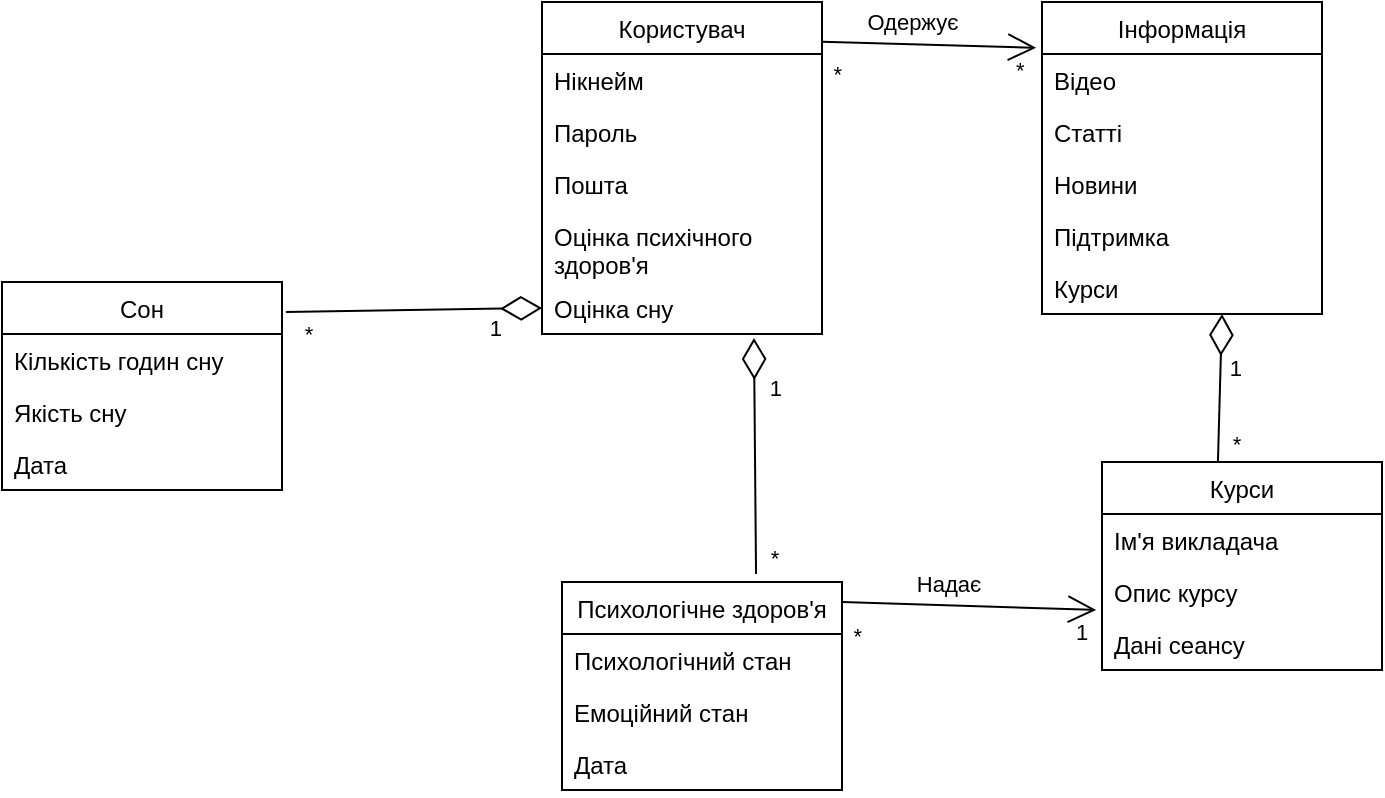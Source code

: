 <mxfile version="20.4.0" type="github"><diagram id="mCyr1kptdM3YggUfpTlr" name="Page-1"><mxGraphModel dx="1662" dy="1862" grid="1" gridSize="10" guides="1" tooltips="1" connect="1" arrows="1" fold="1" page="1" pageScale="1" pageWidth="850" pageHeight="1100" math="0" shadow="0"><root><mxCell id="0"/><mxCell id="1" parent="0"/><mxCell id="PgPLIks2DuXTOB3lS5mg-1" value="Користувач" style="swimlane;fontStyle=0;childLayout=stackLayout;horizontal=1;startSize=26;fillColor=none;horizontalStack=0;resizeParent=1;resizeParentMax=0;resizeLast=0;collapsible=1;marginBottom=0;" parent="1" vertex="1"><mxGeometry x="310" y="-440" width="140" height="166" as="geometry"><mxRectangle x="260" y="-440" width="100" height="30" as="alternateBounds"/></mxGeometry></mxCell><mxCell id="PgPLIks2DuXTOB3lS5mg-2" value="Нікнейм " style="text;strokeColor=none;fillColor=none;align=left;verticalAlign=top;spacingLeft=4;spacingRight=4;overflow=hidden;rotatable=0;points=[[0,0.5],[1,0.5]];portConstraint=eastwest;" parent="PgPLIks2DuXTOB3lS5mg-1" vertex="1"><mxGeometry y="26" width="140" height="26" as="geometry"/></mxCell><mxCell id="PgPLIks2DuXTOB3lS5mg-3" value="Пароль" style="text;strokeColor=none;fillColor=none;align=left;verticalAlign=top;spacingLeft=4;spacingRight=4;overflow=hidden;rotatable=0;points=[[0,0.5],[1,0.5]];portConstraint=eastwest;" parent="PgPLIks2DuXTOB3lS5mg-1" vertex="1"><mxGeometry y="52" width="140" height="26" as="geometry"/></mxCell><mxCell id="PgPLIks2DuXTOB3lS5mg-4" value="Пошта " style="text;strokeColor=none;fillColor=none;align=left;verticalAlign=top;spacingLeft=4;spacingRight=4;overflow=hidden;rotatable=0;points=[[0,0.5],[1,0.5]];portConstraint=eastwest;" parent="PgPLIks2DuXTOB3lS5mg-1" vertex="1"><mxGeometry y="78" width="140" height="26" as="geometry"/></mxCell><mxCell id="PgPLIks2DuXTOB3lS5mg-5" value="Оцінка психічного &#10;здоров'я" style="text;strokeColor=none;fillColor=none;align=left;verticalAlign=top;spacingLeft=4;spacingRight=4;overflow=hidden;rotatable=0;points=[[0,0.5],[1,0.5]];portConstraint=eastwest;" parent="PgPLIks2DuXTOB3lS5mg-1" vertex="1"><mxGeometry y="104" width="140" height="36" as="geometry"/></mxCell><mxCell id="PgPLIks2DuXTOB3lS5mg-6" value="Оцінка сну" style="text;strokeColor=none;fillColor=none;align=left;verticalAlign=top;spacingLeft=4;spacingRight=4;overflow=hidden;rotatable=0;points=[[0,0.5],[1,0.5]];portConstraint=eastwest;" parent="PgPLIks2DuXTOB3lS5mg-1" vertex="1"><mxGeometry y="140" width="140" height="26" as="geometry"/></mxCell><mxCell id="PgPLIks2DuXTOB3lS5mg-7" value="Сон" style="swimlane;fontStyle=0;childLayout=stackLayout;horizontal=1;startSize=26;fillColor=none;horizontalStack=0;resizeParent=1;resizeParentMax=0;resizeLast=0;collapsible=1;marginBottom=0;" parent="1" vertex="1"><mxGeometry x="40" y="-300" width="140" height="104" as="geometry"/></mxCell><mxCell id="PgPLIks2DuXTOB3lS5mg-8" value="Кількість годин сну" style="text;strokeColor=none;fillColor=none;align=left;verticalAlign=top;spacingLeft=4;spacingRight=4;overflow=hidden;rotatable=0;points=[[0,0.5],[1,0.5]];portConstraint=eastwest;" parent="PgPLIks2DuXTOB3lS5mg-7" vertex="1"><mxGeometry y="26" width="140" height="26" as="geometry"/></mxCell><mxCell id="PgPLIks2DuXTOB3lS5mg-9" value="Якість сну" style="text;strokeColor=none;fillColor=none;align=left;verticalAlign=top;spacingLeft=4;spacingRight=4;overflow=hidden;rotatable=0;points=[[0,0.5],[1,0.5]];portConstraint=eastwest;" parent="PgPLIks2DuXTOB3lS5mg-7" vertex="1"><mxGeometry y="52" width="140" height="26" as="geometry"/></mxCell><mxCell id="PgPLIks2DuXTOB3lS5mg-20" value="Дата" style="text;strokeColor=none;fillColor=none;align=left;verticalAlign=top;spacingLeft=4;spacingRight=4;overflow=hidden;rotatable=0;points=[[0,0.5],[1,0.5]];portConstraint=eastwest;" parent="PgPLIks2DuXTOB3lS5mg-7" vertex="1"><mxGeometry y="78" width="140" height="26" as="geometry"/></mxCell><mxCell id="PgPLIks2DuXTOB3lS5mg-13" value="Психологічне здоров'я" style="swimlane;fontStyle=0;childLayout=stackLayout;horizontal=1;startSize=26;fillColor=none;horizontalStack=0;resizeParent=1;resizeParentMax=0;resizeLast=0;collapsible=1;marginBottom=0;" parent="1" vertex="1"><mxGeometry x="320" y="-150" width="140" height="104" as="geometry"/></mxCell><mxCell id="PgPLIks2DuXTOB3lS5mg-14" value="Психологічний стан" style="text;strokeColor=none;fillColor=none;align=left;verticalAlign=top;spacingLeft=4;spacingRight=4;overflow=hidden;rotatable=0;points=[[0,0.5],[1,0.5]];portConstraint=eastwest;" parent="PgPLIks2DuXTOB3lS5mg-13" vertex="1"><mxGeometry y="26" width="140" height="26" as="geometry"/></mxCell><mxCell id="PgPLIks2DuXTOB3lS5mg-15" value="Емоційний стан" style="text;strokeColor=none;fillColor=none;align=left;verticalAlign=top;spacingLeft=4;spacingRight=4;overflow=hidden;rotatable=0;points=[[0,0.5],[1,0.5]];portConstraint=eastwest;" parent="PgPLIks2DuXTOB3lS5mg-13" vertex="1"><mxGeometry y="52" width="140" height="26" as="geometry"/></mxCell><mxCell id="PgPLIks2DuXTOB3lS5mg-18" value="Дата" style="text;strokeColor=none;fillColor=none;align=left;verticalAlign=top;spacingLeft=4;spacingRight=4;overflow=hidden;rotatable=0;points=[[0,0.5],[1,0.5]];portConstraint=eastwest;" parent="PgPLIks2DuXTOB3lS5mg-13" vertex="1"><mxGeometry y="78" width="140" height="26" as="geometry"/></mxCell><mxCell id="PgPLIks2DuXTOB3lS5mg-22" value="Інформація" style="swimlane;fontStyle=0;childLayout=stackLayout;horizontal=1;startSize=26;fillColor=none;horizontalStack=0;resizeParent=1;resizeParentMax=0;resizeLast=0;collapsible=1;marginBottom=0;" parent="1" vertex="1"><mxGeometry x="560" y="-440" width="140" height="156" as="geometry"/></mxCell><mxCell id="PgPLIks2DuXTOB3lS5mg-23" value="Відео" style="text;strokeColor=none;fillColor=none;align=left;verticalAlign=top;spacingLeft=4;spacingRight=4;overflow=hidden;rotatable=0;points=[[0,0.5],[1,0.5]];portConstraint=eastwest;" parent="PgPLIks2DuXTOB3lS5mg-22" vertex="1"><mxGeometry y="26" width="140" height="26" as="geometry"/></mxCell><mxCell id="PgPLIks2DuXTOB3lS5mg-24" value="Статті" style="text;strokeColor=none;fillColor=none;align=left;verticalAlign=top;spacingLeft=4;spacingRight=4;overflow=hidden;rotatable=0;points=[[0,0.5],[1,0.5]];portConstraint=eastwest;" parent="PgPLIks2DuXTOB3lS5mg-22" vertex="1"><mxGeometry y="52" width="140" height="26" as="geometry"/></mxCell><mxCell id="PgPLIks2DuXTOB3lS5mg-25" value="Новини " style="text;strokeColor=none;fillColor=none;align=left;verticalAlign=top;spacingLeft=4;spacingRight=4;overflow=hidden;rotatable=0;points=[[0,0.5],[1,0.5]];portConstraint=eastwest;" parent="PgPLIks2DuXTOB3lS5mg-22" vertex="1"><mxGeometry y="78" width="140" height="26" as="geometry"/></mxCell><mxCell id="PgPLIks2DuXTOB3lS5mg-26" value="Підтримка" style="text;strokeColor=none;fillColor=none;align=left;verticalAlign=top;spacingLeft=4;spacingRight=4;overflow=hidden;rotatable=0;points=[[0,0.5],[1,0.5]];portConstraint=eastwest;" parent="PgPLIks2DuXTOB3lS5mg-22" vertex="1"><mxGeometry y="104" width="140" height="26" as="geometry"/></mxCell><mxCell id="PgPLIks2DuXTOB3lS5mg-27" value="Курси" style="text;strokeColor=none;fillColor=none;align=left;verticalAlign=top;spacingLeft=4;spacingRight=4;overflow=hidden;rotatable=0;points=[[0,0.5],[1,0.5]];portConstraint=eastwest;" parent="PgPLIks2DuXTOB3lS5mg-22" vertex="1"><mxGeometry y="130" width="140" height="26" as="geometry"/></mxCell><mxCell id="PgPLIks2DuXTOB3lS5mg-28" value="Курси" style="swimlane;fontStyle=0;childLayout=stackLayout;horizontal=1;startSize=26;fillColor=none;horizontalStack=0;resizeParent=1;resizeParentMax=0;resizeLast=0;collapsible=1;marginBottom=0;" parent="1" vertex="1"><mxGeometry x="590" y="-210" width="140" height="104" as="geometry"/></mxCell><mxCell id="PgPLIks2DuXTOB3lS5mg-29" value="Ім'я викладача" style="text;strokeColor=none;fillColor=none;align=left;verticalAlign=top;spacingLeft=4;spacingRight=4;overflow=hidden;rotatable=0;points=[[0,0.5],[1,0.5]];portConstraint=eastwest;" parent="PgPLIks2DuXTOB3lS5mg-28" vertex="1"><mxGeometry y="26" width="140" height="26" as="geometry"/></mxCell><mxCell id="PgPLIks2DuXTOB3lS5mg-30" value="Опис курсу" style="text;strokeColor=none;fillColor=none;align=left;verticalAlign=top;spacingLeft=4;spacingRight=4;overflow=hidden;rotatable=0;points=[[0,0.5],[1,0.5]];portConstraint=eastwest;" parent="PgPLIks2DuXTOB3lS5mg-28" vertex="1"><mxGeometry y="52" width="140" height="26" as="geometry"/></mxCell><mxCell id="PgPLIks2DuXTOB3lS5mg-31" value="Дані сеансу" style="text;strokeColor=none;fillColor=none;align=left;verticalAlign=top;spacingLeft=4;spacingRight=4;overflow=hidden;rotatable=0;points=[[0,0.5],[1,0.5]];portConstraint=eastwest;" parent="PgPLIks2DuXTOB3lS5mg-28" vertex="1"><mxGeometry y="78" width="140" height="26" as="geometry"/></mxCell><mxCell id="PgPLIks2DuXTOB3lS5mg-36" value="" style="endArrow=none;html=1;endSize=12;startArrow=diamondThin;startSize=18;startFill=0;exitX=0;exitY=0.5;exitDx=0;exitDy=0;entryX=1.014;entryY=0.144;entryDx=0;entryDy=0;entryPerimeter=0;" parent="1" source="PgPLIks2DuXTOB3lS5mg-6" target="PgPLIks2DuXTOB3lS5mg-7" edge="1"><mxGeometry relative="1" as="geometry"><mxPoint x="310" y="-294" as="sourcePoint"/><mxPoint x="190" y="-284" as="targetPoint"/></mxGeometry></mxCell><mxCell id="PgPLIks2DuXTOB3lS5mg-37" value="1" style="edgeLabel;resizable=0;html=1;align=right;verticalAlign=top;" parent="PgPLIks2DuXTOB3lS5mg-36" connectable="0" vertex="1"><mxGeometry x="1" relative="1" as="geometry"><mxPoint x="108" y="-5" as="offset"/></mxGeometry></mxCell><mxCell id="PgPLIks2DuXTOB3lS5mg-38" value="*" style="edgeLabel;html=1;align=center;verticalAlign=middle;resizable=0;points=[];" parent="PgPLIks2DuXTOB3lS5mg-36" connectable="0" vertex="1"><mxGeometry x="0.764" y="5" relative="1" as="geometry"><mxPoint x="-4" y="6" as="offset"/></mxGeometry></mxCell><mxCell id="PgPLIks2DuXTOB3lS5mg-39" value="" style="endArrow=none;html=1;endSize=12;startArrow=diamondThin;startSize=18;startFill=0;exitX=0.757;exitY=1.077;exitDx=0;exitDy=0;entryX=0.693;entryY=-0.038;entryDx=0;entryDy=0;entryPerimeter=0;exitPerimeter=0;" parent="1" source="PgPLIks2DuXTOB3lS5mg-6" target="PgPLIks2DuXTOB3lS5mg-13" edge="1"><mxGeometry relative="1" as="geometry"><mxPoint x="420" y="-196" as="sourcePoint"/><mxPoint x="291.96" y="-194.024" as="targetPoint"/></mxGeometry></mxCell><mxCell id="PgPLIks2DuXTOB3lS5mg-40" value="1" style="edgeLabel;resizable=0;html=1;align=right;verticalAlign=top;" parent="PgPLIks2DuXTOB3lS5mg-39" connectable="0" vertex="1"><mxGeometry x="1" relative="1" as="geometry"><mxPoint x="13" y="-106" as="offset"/></mxGeometry></mxCell><mxCell id="PgPLIks2DuXTOB3lS5mg-41" value="*" style="edgeLabel;html=1;align=center;verticalAlign=middle;resizable=0;points=[];" parent="PgPLIks2DuXTOB3lS5mg-39" connectable="0" vertex="1"><mxGeometry x="0.764" y="5" relative="1" as="geometry"><mxPoint x="4" y="6" as="offset"/></mxGeometry></mxCell><mxCell id="PgPLIks2DuXTOB3lS5mg-53" value="" style="endArrow=none;html=1;startSize=12;startArrow=open;startFill=0;entryX=1;entryY=0.12;entryDx=0;entryDy=0;exitX=-0.021;exitY=0.147;exitDx=0;exitDy=0;entryPerimeter=0;exitPerimeter=0;" parent="1" source="PgPLIks2DuXTOB3lS5mg-22" target="PgPLIks2DuXTOB3lS5mg-1" edge="1"><mxGeometry relative="1" as="geometry"><mxPoint x="550" y="-396" as="sourcePoint"/><mxPoint x="450" y="-400" as="targetPoint"/></mxGeometry></mxCell><mxCell id="PgPLIks2DuXTOB3lS5mg-54" value="*" style="edgeLabel;resizable=0;html=1;align=left;verticalAlign=bottom;" parent="PgPLIks2DuXTOB3lS5mg-53" connectable="0" vertex="1"><mxGeometry x="-1" relative="1" as="geometry"><mxPoint x="-12" y="20" as="offset"/></mxGeometry></mxCell><mxCell id="PgPLIks2DuXTOB3lS5mg-55" value="*" style="edgeLabel;resizable=0;html=1;align=right;verticalAlign=bottom;" parent="PgPLIks2DuXTOB3lS5mg-53" connectable="0" vertex="1"><mxGeometry x="1" relative="1" as="geometry"><mxPoint x="10" y="25" as="offset"/></mxGeometry></mxCell><mxCell id="PgPLIks2DuXTOB3lS5mg-56" value="Одержує" style="edgeLabel;html=1;align=center;verticalAlign=middle;resizable=0;points=[];" parent="PgPLIks2DuXTOB3lS5mg-53" connectable="0" vertex="1"><mxGeometry x="0.17" y="2" relative="1" as="geometry"><mxPoint y="-13" as="offset"/></mxGeometry></mxCell><mxCell id="Teykdqsi-2C_3tHnbB7r-9" value="" style="endArrow=none;html=1;startSize=12;startArrow=open;startFill=0;entryX=1;entryY=0.12;entryDx=0;entryDy=0;exitX=-0.021;exitY=0.846;exitDx=0;exitDy=0;entryPerimeter=0;exitPerimeter=0;" parent="1" source="PgPLIks2DuXTOB3lS5mg-30" edge="1"><mxGeometry relative="1" as="geometry"><mxPoint x="567.06" y="-136.988" as="sourcePoint"/><mxPoint x="460" y="-140.0" as="targetPoint"/><Array as="points"/></mxGeometry></mxCell><mxCell id="Teykdqsi-2C_3tHnbB7r-10" value="1" style="edgeLabel;resizable=0;html=1;align=left;verticalAlign=bottom;" parent="Teykdqsi-2C_3tHnbB7r-9" connectable="0" vertex="1"><mxGeometry x="-1" relative="1" as="geometry"><mxPoint x="-12" y="20" as="offset"/></mxGeometry></mxCell><mxCell id="Teykdqsi-2C_3tHnbB7r-11" value="*" style="edgeLabel;resizable=0;html=1;align=right;verticalAlign=bottom;" parent="Teykdqsi-2C_3tHnbB7r-9" connectable="0" vertex="1"><mxGeometry x="1" relative="1" as="geometry"><mxPoint x="10" y="25" as="offset"/></mxGeometry></mxCell><mxCell id="Teykdqsi-2C_3tHnbB7r-12" value="&lt;span style=&quot;color: rgb(0, 0, 0); font-family: Helvetica; font-size: 11px; font-style: normal; font-variant-ligatures: normal; font-variant-caps: normal; font-weight: 400; letter-spacing: normal; orphans: 2; text-align: center; text-indent: 0px; text-transform: none; widows: 2; word-spacing: 0px; -webkit-text-stroke-width: 0px; background-color: rgb(255, 255, 255); text-decoration-thickness: initial; text-decoration-style: initial; text-decoration-color: initial; float: none; display: inline !important;&quot;&gt;Надає&lt;/span&gt;" style="edgeLabel;html=1;align=center;verticalAlign=middle;resizable=0;points=[];" parent="Teykdqsi-2C_3tHnbB7r-9" connectable="0" vertex="1"><mxGeometry x="0.17" y="2" relative="1" as="geometry"><mxPoint y="-13" as="offset"/></mxGeometry></mxCell><mxCell id="slu6-2ICBh9xhw9vvJa8-1" value="" style="endArrow=none;html=1;endSize=12;startArrow=diamondThin;startSize=18;startFill=0;entryX=0.414;entryY=0;entryDx=0;entryDy=0;entryPerimeter=0;" parent="1" target="PgPLIks2DuXTOB3lS5mg-28" edge="1"><mxGeometry relative="1" as="geometry"><mxPoint x="650" y="-284" as="sourcePoint"/><mxPoint x="650.04" y="-220.002" as="targetPoint"/></mxGeometry></mxCell><mxCell id="slu6-2ICBh9xhw9vvJa8-2" value="1" style="edgeLabel;resizable=0;html=1;align=right;verticalAlign=top;" parent="slu6-2ICBh9xhw9vvJa8-1" connectable="0" vertex="1"><mxGeometry x="1" relative="1" as="geometry"><mxPoint x="13" y="-60" as="offset"/></mxGeometry></mxCell><mxCell id="slu6-2ICBh9xhw9vvJa8-3" value="*" style="edgeLabel;html=1;align=center;verticalAlign=middle;resizable=0;points=[];" parent="slu6-2ICBh9xhw9vvJa8-1" connectable="0" vertex="1"><mxGeometry x="0.764" y="5" relative="1" as="geometry"><mxPoint x="4" y="-1" as="offset"/></mxGeometry></mxCell></root></mxGraphModel></diagram></mxfile>